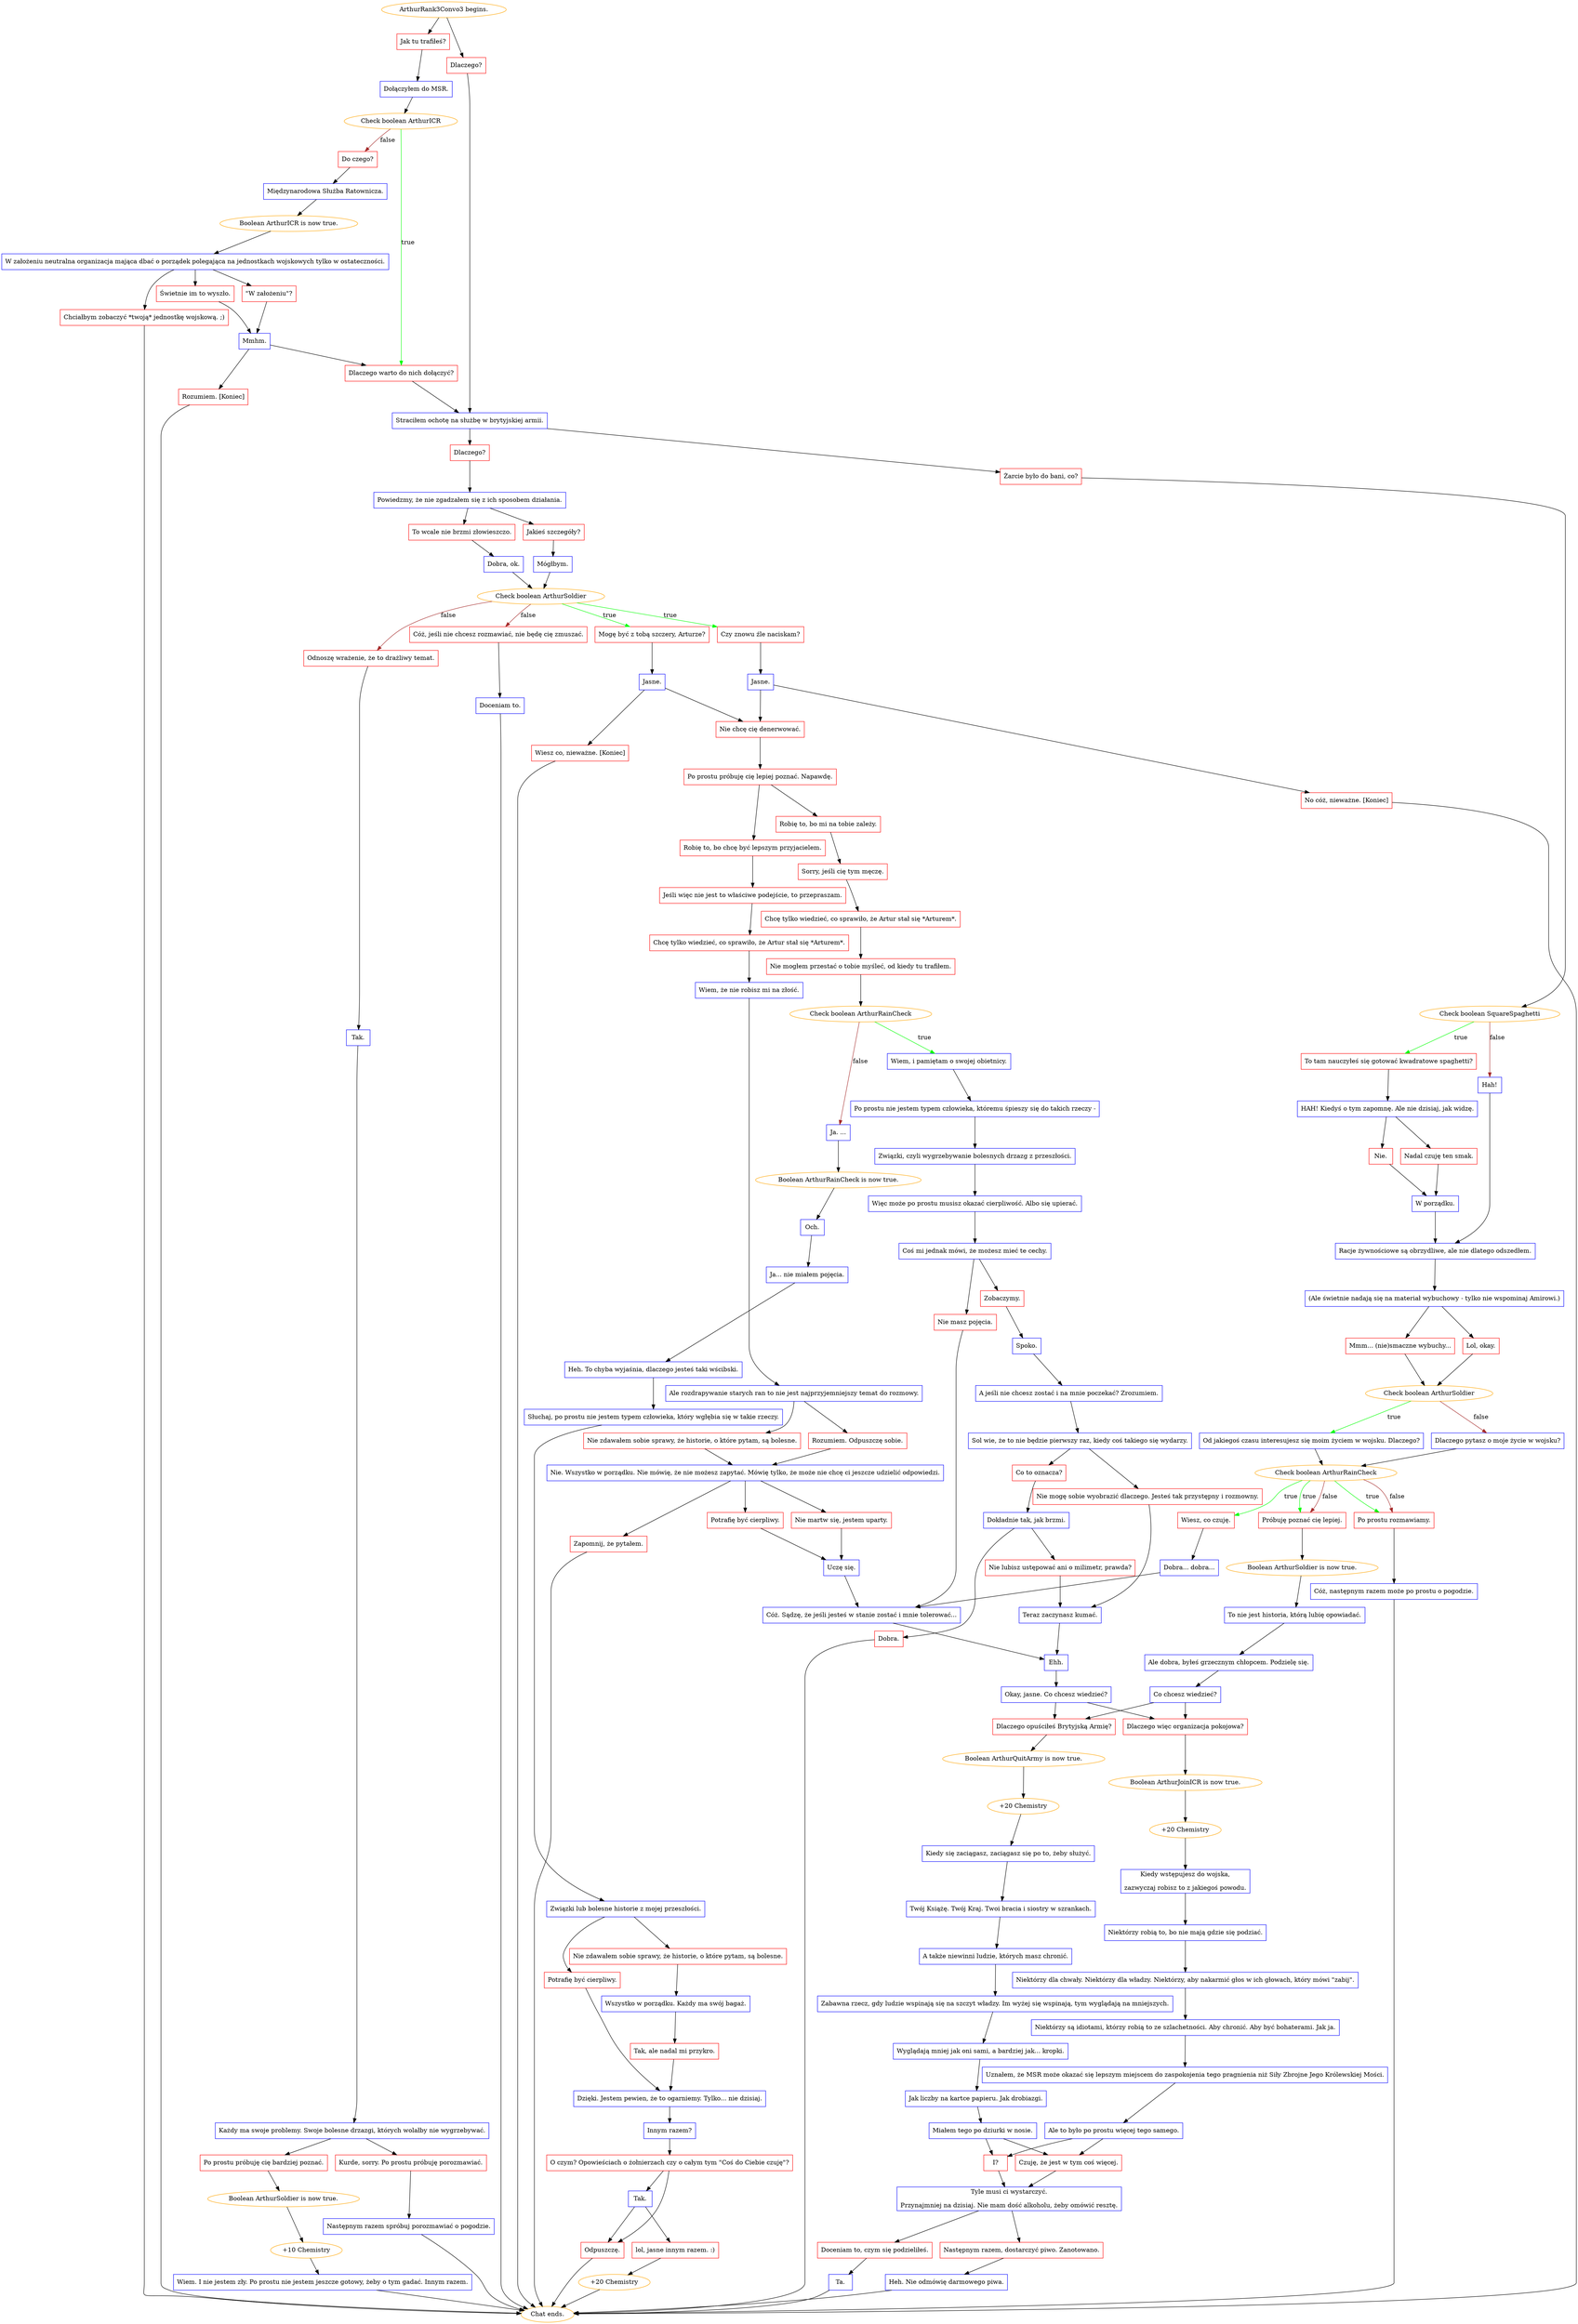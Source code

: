 digraph {
	"ArthurRank3Convo3 begins." [color=orange];
		"ArthurRank3Convo3 begins." -> j2228485907;
		"ArthurRank3Convo3 begins." -> j4055826705;
	j2228485907 [label="Jak tu trafiłeś?",shape=box,color=red];
		j2228485907 -> j2764989234;
	j4055826705 [label="Dlaczego?",shape=box,color=red];
		j4055826705 -> j3815890220;
	j2764989234 [label="Dołączyłem do MSR.",shape=box,color=blue];
		j2764989234 -> j700410498;
	j3815890220 [label="Straciłem ochotę na służbę w brytyjskiej armii.",shape=box,color=blue];
		j3815890220 -> j1791692958;
		j3815890220 -> j774351394;
	j700410498 [label="Check boolean ArthurICR",color=orange];
		j700410498 -> j1852237967 [label=true,color=green];
		j700410498 -> j2009770354 [label=false,color=brown];
	j1791692958 [label="Dlaczego?",shape=box,color=red];
		j1791692958 -> j1035683664;
	j774351394 [label="Żarcie było do bani, co?",shape=box,color=red];
		j774351394 -> j104787129;
	j1852237967 [label="Dlaczego warto do nich dołączyć?",shape=box,color=red];
		j1852237967 -> j3815890220;
	j2009770354 [label="Do czego?",shape=box,color=red];
		j2009770354 -> j1664017209;
	j1035683664 [label="Powiedzmy, że nie zgadzałem się z ich sposobem działania.",shape=box,color=blue];
		j1035683664 -> j526157712;
		j1035683664 -> j1846309209;
	j104787129 [label="Check boolean SquareSpaghetti",color=orange];
		j104787129 -> j2074990756 [label=true,color=green];
		j104787129 -> j2376444346 [label=false,color=brown];
	j1664017209 [label="Międzynarodowa Służba Ratownicza.",shape=box,color=blue];
		j1664017209 -> j1946360871;
	j526157712 [label="To wcale nie brzmi złowieszczo.",shape=box,color=red];
		j526157712 -> j2692089455;
	j1846309209 [label="Jakieś szczegóły?",shape=box,color=red];
		j1846309209 -> j1314737002;
	j2074990756 [label="To tam nauczyłeś się gotować kwadratowe spaghetti?",shape=box,color=red];
		j2074990756 -> j2773139652;
	j2376444346 [label="Hah!",shape=box,color=blue];
		j2376444346 -> j2682292273;
	j1946360871 [label="Boolean ArthurICR is now true.",color=orange];
		j1946360871 -> j3333228513;
	j2692089455 [label="Dobra, ok.",shape=box,color=blue];
		j2692089455 -> j2598616613;
	j1314737002 [label="Mógłbym.",shape=box,color=blue];
		j1314737002 -> j2598616613;
	j2773139652 [label="HAH! Kiedyś o tym zapomnę. Ale nie dzisiaj, jak widzę.",shape=box,color=blue];
		j2773139652 -> j1767625898;
		j2773139652 -> j1111191815;
	j2682292273 [label="Racje żywnościowe są obrzydliwe, ale nie dlatego odszedłem.",shape=box,color=blue];
		j2682292273 -> j305017766;
	j3333228513 [label="W założeniu neutralna organizacja mająca dbać o porządek polegająca na jednostkach wojskowych tylko w ostateczności.",shape=box,color=blue];
		j3333228513 -> j2564745899;
		j3333228513 -> j1544444922;
		j3333228513 -> j3027273652;
	j2598616613 [label="Check boolean ArthurSoldier",color=orange];
		j2598616613 -> j44608024 [label=true,color=green];
		j2598616613 -> j936632515 [label=true,color=green];
		j2598616613 -> j1964591735 [label=false,color=brown];
		j2598616613 -> j834111114 [label=false,color=brown];
	j1767625898 [label="Nie.",shape=box,color=red];
		j1767625898 -> j2841120068;
	j1111191815 [label="Nadal czuję ten smak.",shape=box,color=red];
		j1111191815 -> j2841120068;
	j305017766 [label="(Ale świetnie nadają się na materiał wybuchowy - tylko nie wspominaj Amirowi.)",shape=box,color=blue];
		j305017766 -> j777184059;
		j305017766 -> j3264589752;
	j2564745899 [label="\"W założeniu\"?",shape=box,color=red];
		j2564745899 -> j492124203;
	j1544444922 [label="Świetnie im to wyszło.",shape=box,color=red];
		j1544444922 -> j492124203;
	j3027273652 [label="Chciałbym zobaczyć *twoją* jednostkę wojskową. ;)",shape=box,color=red];
		j3027273652 -> "Chat ends.";
	j44608024 [label="Mogę być z tobą szczery, Arturze?",shape=box,color=red];
		j44608024 -> j1378852493;
	j936632515 [label="Czy znowu źle naciskam?",shape=box,color=red];
		j936632515 -> j3707648396;
	j1964591735 [label="Odnoszę wrażenie, że to drażliwy temat.",shape=box,color=red];
		j1964591735 -> j354479916;
	j834111114 [label="Cóż, jeśli nie chcesz rozmawiać, nie będę cię zmuszać.",shape=box,color=red];
		j834111114 -> j422516793;
	j2841120068 [label="W porządku.",shape=box,color=blue];
		j2841120068 -> j2682292273;
	j777184059 [label="Lol, okay.",shape=box,color=red];
		j777184059 -> j2458132265;
	j3264589752 [label="Mmm... (nie)smaczne wybuchy...",shape=box,color=red];
		j3264589752 -> j2458132265;
	j492124203 [label="Mmhm.",shape=box,color=blue];
		j492124203 -> j1852237967;
		j492124203 -> j363476183;
	"Chat ends." [color=orange];
	j1378852493 [label="Jasne.",shape=box,color=blue];
		j1378852493 -> j1191084624;
		j1378852493 -> j2789830342;
	j3707648396 [label="Jasne.",shape=box,color=blue];
		j3707648396 -> j1191084624;
		j3707648396 -> j496631311;
	j354479916 [label="Tak.",shape=box,color=blue];
		j354479916 -> j1804571896;
	j422516793 [label="Doceniam to.",shape=box,color=blue];
		j422516793 -> "Chat ends.";
	j2458132265 [label="Check boolean ArthurSoldier",color=orange];
		j2458132265 -> j3815866239 [label=true,color=green];
		j2458132265 -> j214353925 [label=false,color=brown];
	j363476183 [label="Rozumiem. [Koniec]",shape=box,color=red];
		j363476183 -> "Chat ends.";
	j1191084624 [label="Nie chcę cię denerwować.",shape=box,color=red];
		j1191084624 -> j542373056;
	j2789830342 [label="Wiesz co, nieważne. [Koniec]",shape=box,color=red];
		j2789830342 -> "Chat ends.";
	j496631311 [label="No cóż, nieważne. [Koniec]",shape=box,color=red];
		j496631311 -> "Chat ends.";
	j1804571896 [label="Każdy ma swoje problemy. Swoje bolesne drzazgi, których wolałby nie wygrzebywać.",shape=box,color=blue];
		j1804571896 -> j1751021038;
		j1804571896 -> j3531189220;
	j3815866239 [label="Od jakiegoś czasu interesujesz się moim życiem w wojsku. Dlaczego?",shape=box,color=blue];
		j3815866239 -> j3736719020;
	j214353925 [label="Dlaczego pytasz o moje życie w wojsku?",shape=box,color=blue];
		j214353925 -> j3736719020;
	j542373056 [label="Po prostu próbuję cię lepiej poznać. Napawdę.",shape=box,color=red];
		j542373056 -> j1270905507;
		j542373056 -> j1448215536;
	j1751021038 [label="Kurde, sorry. Po prostu próbuję porozmawiać.",shape=box,color=red];
		j1751021038 -> j1397975003;
	j3531189220 [label="Po prostu próbuję cię bardziej poznać.",shape=box,color=red];
		j3531189220 -> j4292577498;
	j3736719020 [label="Check boolean ArthurRainCheck",color=orange];
		j3736719020 -> j32069748 [label=true,color=green];
		j3736719020 -> j3883289075 [label=true,color=green];
		j3736719020 -> j648319122 [label=true,color=green];
		j3736719020 -> j3883289075 [label=false,color=brown];
		j3736719020 -> j648319122 [label=false,color=brown];
	j1270905507 [label="Robię to, bo chcę być lepszym przyjacielem.",shape=box,color=red];
		j1270905507 -> j390522413;
	j1448215536 [label="Robię to, bo mi na tobie zależy.",shape=box,color=red];
		j1448215536 -> j568266228;
	j1397975003 [label="Następnym razem spróbuj porozmawiać o pogodzie.",shape=box,color=blue];
		j1397975003 -> "Chat ends.";
	j4292577498 [label="Boolean ArthurSoldier is now true.",color=orange];
		j4292577498 -> j3492349137;
	j32069748 [label="Wiesz, co czuję.",shape=box,color=red];
		j32069748 -> j2705608715;
	j3883289075 [label="Próbuję poznać cię lepiej.",shape=box,color=red];
		j3883289075 -> j1837269469;
	j648319122 [label="Po prostu rozmawiamy.",shape=box,color=red];
		j648319122 -> j1176583493;
	j390522413 [label="Jeśli więc nie jest to właściwe podejście, to przepraszam.",shape=box,color=red];
		j390522413 -> j2704056462;
	j568266228 [label="Sorry, jeśli cię tym męczę.",shape=box,color=red];
		j568266228 -> j274372741;
	j3492349137 [label="+10 Chemistry",color=orange];
		j3492349137 -> j4097559013;
	j2705608715 [label="Dobra... dobra...",shape=box,color=blue];
		j2705608715 -> j1406870714;
	j1837269469 [label="Boolean ArthurSoldier is now true.",color=orange];
		j1837269469 -> j2608847544;
	j1176583493 [label="Cóż, następnym razem może po prostu o pogodzie.",shape=box,color=blue];
		j1176583493 -> "Chat ends.";
	j2704056462 [label="Chcę tylko wiedzieć, co sprawiło, że Artur stał się *Arturem*.",shape=box,color=red];
		j2704056462 -> j3339033952;
	j274372741 [label="Chcę tylko wiedzieć, co sprawiło, że Artur stał się *Arturem*.",shape=box,color=red];
		j274372741 -> j348877139;
	j4097559013 [label="Wiem. I nie jestem zły. Po prostu nie jestem jeszcze gotowy, żeby o tym gadać. Innym razem.",shape=box,color=blue];
		j4097559013 -> "Chat ends.";
	j1406870714 [label="Cóż. Sądzę, że jeśli jesteś w stanie zostać i mnie tolerować...",shape=box,color=blue];
		j1406870714 -> j862309057;
	j2608847544 [label="To nie jest historia, którą lubię opowiadać.",shape=box,color=blue];
		j2608847544 -> j1284762688;
	j3339033952 [label="Wiem, że nie robisz mi na złość.",shape=box,color=blue];
		j3339033952 -> j2929986202;
	j348877139 [label="Nie mogłem przestać o tobie myśleć, od kiedy tu trafiłem.",shape=box,color=red];
		j348877139 -> j1736351653;
	j862309057 [label="Ehh.",shape=box,color=blue];
		j862309057 -> j1380825691;
	j1284762688 [label="Ale dobra, byłeś grzecznym chłopcem. Podzielę się.",shape=box,color=blue];
		j1284762688 -> j2463521802;
	j2929986202 [label="Ale rozdrapywanie starych ran to nie jest najprzyjemniejszy temat do rozmowy.",shape=box,color=blue];
		j2929986202 -> j3655223628;
		j2929986202 -> j2816996244;
	j1736351653 [label="Check boolean ArthurRainCheck",color=orange];
		j1736351653 -> j3614970344 [label=true,color=green];
		j1736351653 -> j3567673735 [label=false,color=brown];
	j1380825691 [label="Okay, jasne. Co chcesz wiedzieć?",shape=box,color=blue];
		j1380825691 -> j1723891507;
		j1380825691 -> j1599096169;
	j2463521802 [label="Co chcesz wiedzieć?",shape=box,color=blue];
		j2463521802 -> j1723891507;
		j2463521802 -> j1599096169;
	j3655223628 [label="Rozumiem. Odpuszczę sobie.",shape=box,color=red];
		j3655223628 -> j3067719744;
	j2816996244 [label="Nie zdawałem sobie sprawy, że historie, o które pytam, są bolesne.",shape=box,color=red];
		j2816996244 -> j3067719744;
	j3614970344 [label="Wiem, i pamiętam o swojej obietnicy.",shape=box,color=blue];
		j3614970344 -> j3138962485;
	j3567673735 [label="Ja. ...",shape=box,color=blue];
		j3567673735 -> j3175783626;
	j1723891507 [label="Dlaczego opuściłeś Brytyjską Armię?",shape=box,color=red];
		j1723891507 -> j1342431322;
	j1599096169 [label="Dlaczego więc organizacja pokojowa?",shape=box,color=red];
		j1599096169 -> j2325803704;
	j3067719744 [label="Nie. Wszystko w porządku. Nie mówię, że nie możesz zapytać. Mówię tylko, że może nie chcę ci jeszcze udzielić odpowiedzi.",shape=box,color=blue];
		j3067719744 -> j1342898166;
		j3067719744 -> j3820872844;
		j3067719744 -> j979169982;
	j3138962485 [label="Po prostu nie jestem typem człowieka, któremu śpieszy się do takich rzeczy -",shape=box,color=blue];
		j3138962485 -> j403612265;
	j3175783626 [label="Boolean ArthurRainCheck is now true.",color=orange];
		j3175783626 -> j4120572848;
	j1342431322 [label="Boolean ArthurQuitArmy is now true.",color=orange];
		j1342431322 -> j3734876914;
	j2325803704 [label="Boolean ArthurJoinICR is now true.",color=orange];
		j2325803704 -> j1096366226;
	j1342898166 [label="Potrafię być cierpliwy.",shape=box,color=red];
		j1342898166 -> j1027432057;
	j3820872844 [label="Nie martw się, jestem uparty.",shape=box,color=red];
		j3820872844 -> j1027432057;
	j979169982 [label="Zapomnij, że pytałem.",shape=box,color=red];
		j979169982 -> "Chat ends.";
	j403612265 [label="Związki, czyli wygrzebywanie bolesnych drzazg z przeszłości.",shape=box,color=blue];
		j403612265 -> j1796556275;
	j4120572848 [label="Och.",shape=box,color=blue];
		j4120572848 -> j4182549578;
	j3734876914 [label="+20 Chemistry",color=orange];
		j3734876914 -> j2906647647;
	j1096366226 [label="+20 Chemistry",color=orange];
		j1096366226 -> j4259089245;
	j1027432057 [label="Uczę się.",shape=box,color=blue];
		j1027432057 -> j1406870714;
	j1796556275 [label="Więc może po prostu musisz okazać cierpliwość. Albo się upierać.",shape=box,color=blue];
		j1796556275 -> j3462206930;
	j4182549578 [label="Ja... nie miałem pojęcia.",shape=box,color=blue];
		j4182549578 -> j2328970070;
	j2906647647 [label="Kiedy się zaciągasz, zaciągasz się po to, żeby służyć.",shape=box,color=blue];
		j2906647647 -> j826763568;
	j4259089245 [label="Kiedy wstępujesz do wojska,
zazwyczaj robisz to z jakiegoś powodu.",shape=box,color=blue];
		j4259089245 -> j1001390206;
	j3462206930 [label="Coś mi jednak mówi, że możesz mieć te cechy.",shape=box,color=blue];
		j3462206930 -> j637958229;
		j3462206930 -> j1519253731;
	j2328970070 [label="Heh. To chyba wyjaśnia, dlaczego jesteś taki wścibski.",shape=box,color=blue];
		j2328970070 -> j1847946240;
	j826763568 [label="Twój Książę. Twój Kraj. Twoi bracia i siostry w szrankach.",shape=box,color=blue];
		j826763568 -> j2518178394;
	j1001390206 [label="Niektórzy robią to, bo nie mają gdzie się podziać.",shape=box,color=blue];
		j1001390206 -> j3326072332;
	j637958229 [label="Zobaczymy.",shape=box,color=red];
		j637958229 -> j767771871;
	j1519253731 [label="Nie masz pojęcia.",shape=box,color=red];
		j1519253731 -> j1406870714;
	j1847946240 [label="Słuchaj, po prostu nie jestem typem człowieka, który wgłębia się w takie rzeczy.",shape=box,color=blue];
		j1847946240 -> j2280616983;
	j2518178394 [label="A także niewinni ludzie, których masz chronić.",shape=box,color=blue];
		j2518178394 -> j4291666598;
	j3326072332 [label="Niektórzy dla chwały. Niektórzy dla władzy. Niektórzy, aby nakarmić głos w ich głowach, który mówi \"zabij\".",shape=box,color=blue];
		j3326072332 -> j291214993;
	j767771871 [label="Spoko.",shape=box,color=blue];
		j767771871 -> j1592924079;
	j2280616983 [label="Związki lub bolesne historie z mojej przeszłości.",shape=box,color=blue];
		j2280616983 -> j2626101138;
		j2280616983 -> j1929131611;
	j4291666598 [label="Zabawna rzecz, gdy ludzie wspinają się na szczyt władzy. Im wyżej się wspinają, tym wyglądają na mniejszych.",shape=box,color=blue];
		j4291666598 -> j2364542402;
	j291214993 [label="Niektórzy są idiotami, którzy robią to ze szlachetności. Aby chronić. Aby być bohaterami. Jak ja.",shape=box,color=blue];
		j291214993 -> j1288367865;
	j1592924079 [label="A jeśli nie chcesz zostać i na mnie poczekać? Zrozumiem.",shape=box,color=blue];
		j1592924079 -> j3562097713;
	j2626101138 [label="Nie zdawałem sobie sprawy, że historie, o które pytam, są bolesne.",shape=box,color=red];
		j2626101138 -> j179568176;
	j1929131611 [label="Potrafię być cierpliwy.",shape=box,color=red];
		j1929131611 -> j2386304614;
	j2364542402 [label="Wyglądają mniej jak oni sami, a bardziej jak... kropki.",shape=box,color=blue];
		j2364542402 -> j3224926758;
	j1288367865 [label="Uznałem, że MSR może okazać się lepszym miejscem do zaspokojenia tego pragnienia niż Siły Zbrojne Jego Królewskiej Mości.",shape=box,color=blue];
		j1288367865 -> j3042389797;
	j3562097713 [label="Sol wie, że to nie będzie pierwszy raz, kiedy coś takiego się wydarzy.",shape=box,color=blue];
		j3562097713 -> j3076381896;
		j3562097713 -> j2374648662;
	j179568176 [label="Wszystko w porządku. Każdy ma swój bagaż.",shape=box,color=blue];
		j179568176 -> j4064842403;
	j2386304614 [label="Dzięki. Jestem pewien, że to ogarniemy. Tylko... nie dzisiaj.",shape=box,color=blue];
		j2386304614 -> j99432789;
	j3224926758 [label="Jak liczby na kartce papieru. Jak drobiazgi.",shape=box,color=blue];
		j3224926758 -> j345353131;
	j3042389797 [label="Ale to było po prostu więcej tego samego.",shape=box,color=blue];
		j3042389797 -> j1106221183;
		j3042389797 -> j1092684295;
	j3076381896 [label="Co to oznacza?",shape=box,color=red];
		j3076381896 -> j4132946551;
	j2374648662 [label="Nie mogę sobie wyobrazić dlaczego. Jesteś tak przystępny i rozmowny.",shape=box,color=red];
		j2374648662 -> j3198847703;
	j4064842403 [label="Tak, ale nadal mi przykro.",shape=box,color=red];
		j4064842403 -> j2386304614;
	j99432789 [label="Innym razem?",shape=box,color=blue];
		j99432789 -> j1514215787;
	j345353131 [label="Miałem tego po dziurki w nosie.",shape=box,color=blue];
		j345353131 -> j1092684295;
		j345353131 -> j1106221183;
	j1106221183 [label="I?",shape=box,color=red];
		j1106221183 -> j1339034104;
	j1092684295 [label="Czuję, że jest w tym coś więcej.",shape=box,color=red];
		j1092684295 -> j1339034104;
	j4132946551 [label="Dokładnie tak, jak brzmi.",shape=box,color=blue];
		j4132946551 -> j591006467;
		j4132946551 -> j612095137;
	j3198847703 [label="Teraz zaczynasz kumać.",shape=box,color=blue];
		j3198847703 -> j862309057;
	j1514215787 [label="O czym? Opowieściach o żołnierzach czy o całym tym \"Coś do Ciebie czuję\"?",shape=box,color=red];
		j1514215787 -> j2041612619;
		j1514215787 -> j2121273545;
	j1339034104 [label="Tyle musi ci wystarczyć.
Przynajmniej na dzisiaj. Nie mam dość alkoholu, żeby omówić resztę.",shape=box,color=blue];
		j1339034104 -> j3948425772;
		j1339034104 -> j918177853;
	j591006467 [label="Dobra.",shape=box,color=red];
		j591006467 -> "Chat ends.";
	j612095137 [label="Nie lubisz ustępować ani o milimetr, prawda?",shape=box,color=red];
		j612095137 -> j3198847703;
	j2041612619 [label="Tak.",shape=box,color=blue];
		j2041612619 -> j1458519086;
		j2041612619 -> j2121273545;
	j2121273545 [label="Odpuszczę.",shape=box,color=red];
		j2121273545 -> "Chat ends.";
	j3948425772 [label="Doceniam to, czym się podzieliłeś.",shape=box,color=red];
		j3948425772 -> j3304142612;
	j918177853 [label="Następnym razem, dostarczyć piwo. Zanotowano.",shape=box,color=red];
		j918177853 -> j3636646669;
	j1458519086 [label="lol, jasne innym razem. :)",shape=box,color=red];
		j1458519086 -> j367054140;
	j3304142612 [label="Ta.",shape=box,color=blue];
		j3304142612 -> "Chat ends.";
	j3636646669 [label="Heh. Nie odmówię darmowego piwa.",shape=box,color=blue];
		j3636646669 -> "Chat ends.";
	j367054140 [label="+20 Chemistry",color=orange];
		j367054140 -> "Chat ends.";
}
